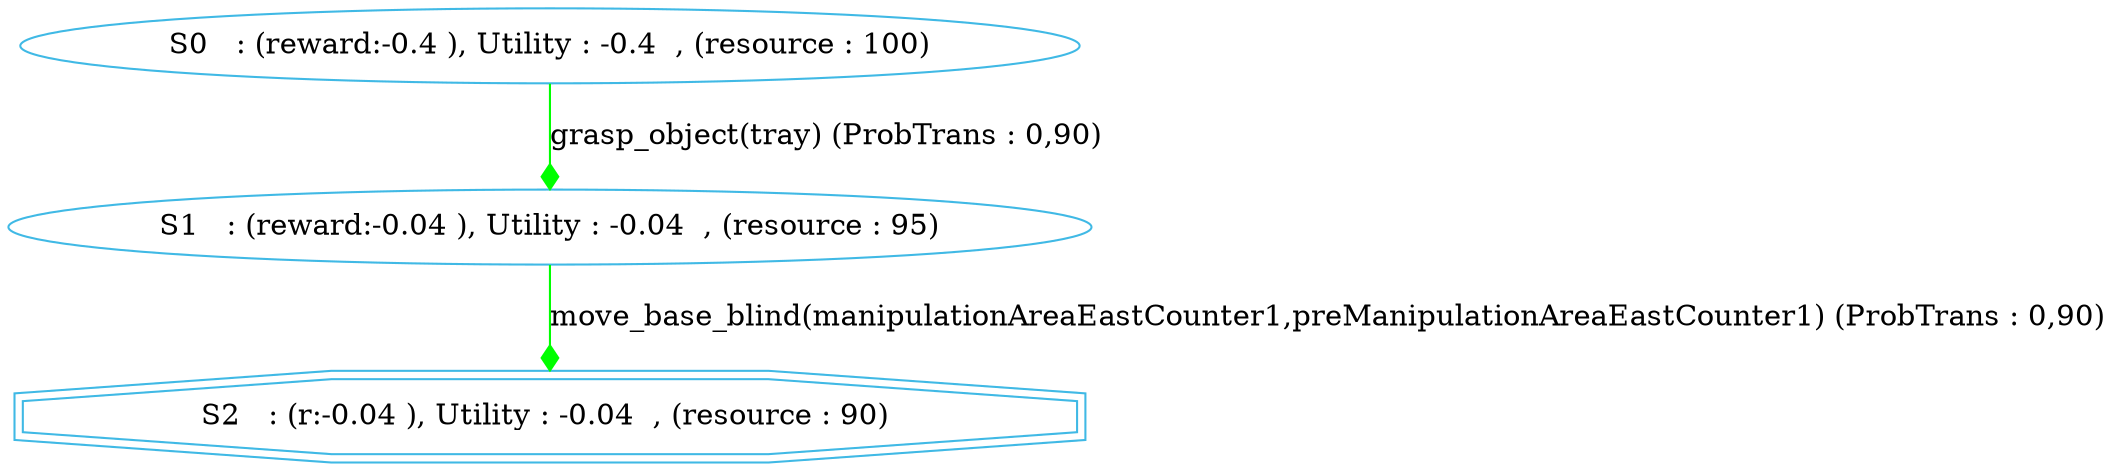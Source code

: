 digraph {
  node [color="#40b9e5" ]
 size="60,17";
"2" [label=" S2   : (r:-0.04 ), Utility : -0.04  , (resource : 90)  " shape=doubleoctagon];
"0" [label=" S0   : (reward:-0.4 ), Utility : -0.4  , (resource : 100) "]"1" [label=" S1   : (reward:-0.04 ), Utility : -0.04  , (resource : 95) "]"0" -> "1" [ label="grasp_object(tray) (ProbTrans : 0,90)"
, arrowhead = diamond , color=green];"1" -> "2" [ label="move_base_blind(manipulationAreaEastCounter1,preManipulationAreaEastCounter1) (ProbTrans : 0,90)"
, arrowhead = diamond , color=green];}
